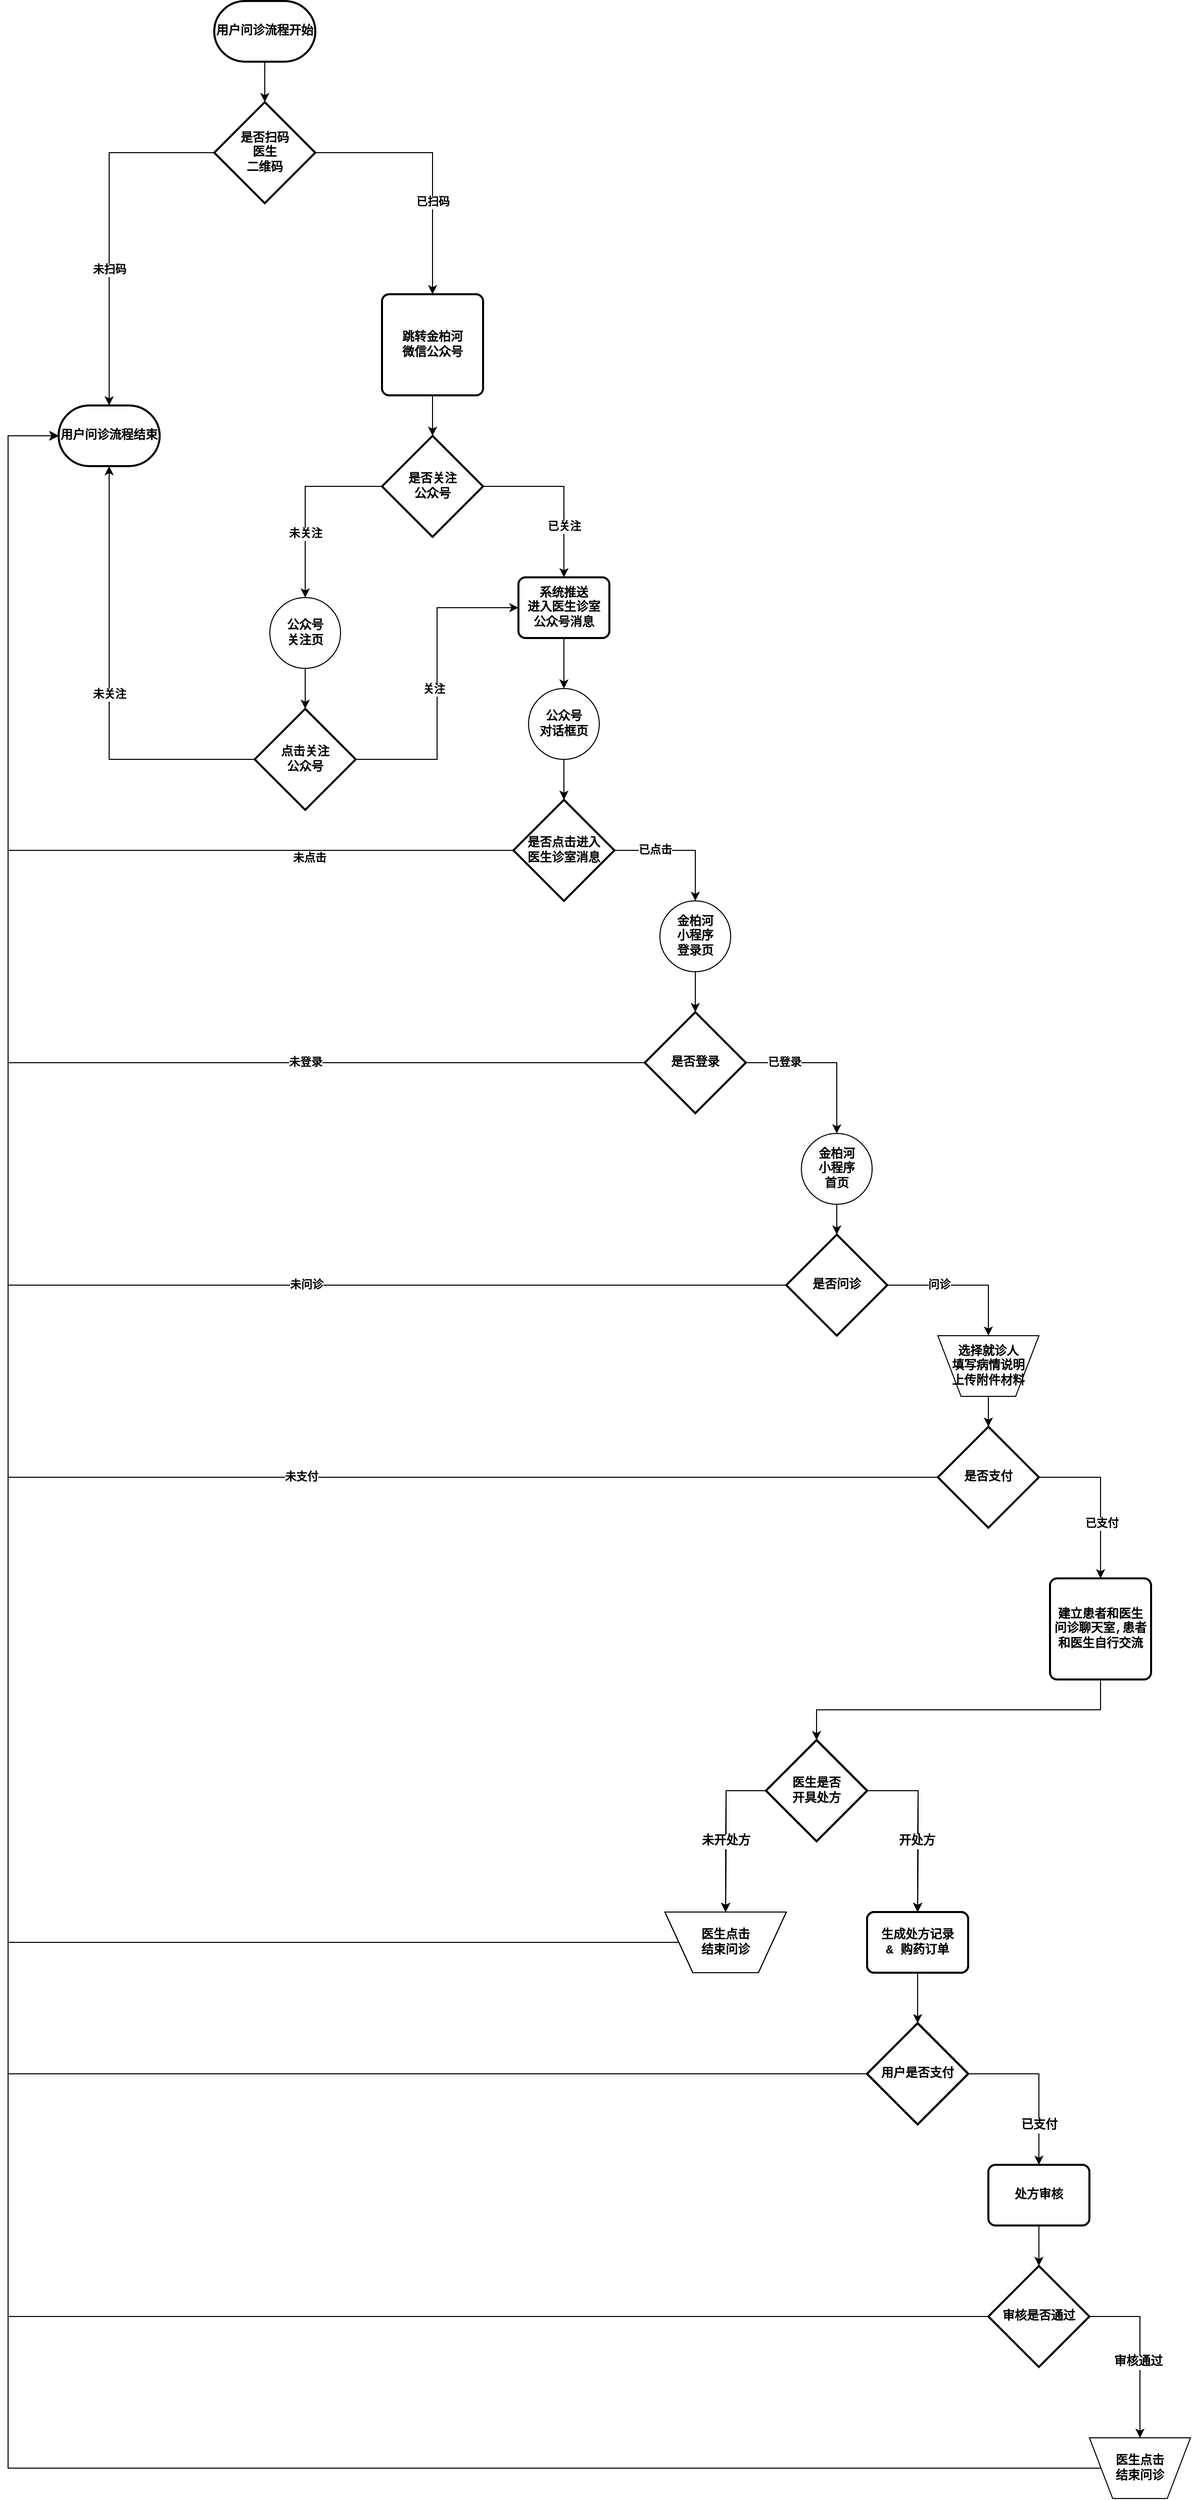 <mxfile version="20.1.3" type="github">
  <diagram id="R4xweMAqfwO3BosUm7iH" name="第 1 页">
    <mxGraphModel dx="1422" dy="762" grid="1" gridSize="10" guides="1" tooltips="1" connect="1" arrows="1" fold="1" page="1" pageScale="1" pageWidth="827" pageHeight="1169" math="0" shadow="0">
      <root>
        <mxCell id="0" />
        <mxCell id="1" parent="0" />
        <mxCell id="5QMFtwSGgLobkVOJC3eS-13" style="edgeStyle=orthogonalEdgeStyle;rounded=0;orthogonalLoop=1;jettySize=auto;html=1;exitX=0.5;exitY=1;exitDx=0;exitDy=0;exitPerimeter=0;entryX=0.5;entryY=0;entryDx=0;entryDy=0;entryPerimeter=0;fontStyle=1;fontFamily=Courier New;" edge="1" parent="1" source="5QMFtwSGgLobkVOJC3eS-1" target="5QMFtwSGgLobkVOJC3eS-5">
          <mxGeometry relative="1" as="geometry" />
        </mxCell>
        <mxCell id="5QMFtwSGgLobkVOJC3eS-1" value="用户问诊流程开始" style="strokeWidth=2;html=1;shape=mxgraph.flowchart.terminator;whiteSpace=wrap;fontStyle=1;fontFamily=Courier New;" vertex="1" parent="1">
          <mxGeometry x="364" y="80" width="100" height="60" as="geometry" />
        </mxCell>
        <mxCell id="5QMFtwSGgLobkVOJC3eS-2" value="用户问诊流程结束" style="strokeWidth=2;html=1;shape=mxgraph.flowchart.terminator;whiteSpace=wrap;fontStyle=1;fontFamily=Courier New;" vertex="1" parent="1">
          <mxGeometry x="210" y="480" width="100" height="60" as="geometry" />
        </mxCell>
        <mxCell id="5QMFtwSGgLobkVOJC3eS-6" style="edgeStyle=orthogonalEdgeStyle;rounded=0;orthogonalLoop=1;jettySize=auto;html=1;fontStyle=1;fontFamily=Courier New;" edge="1" parent="1" source="5QMFtwSGgLobkVOJC3eS-5" target="5QMFtwSGgLobkVOJC3eS-2">
          <mxGeometry relative="1" as="geometry" />
        </mxCell>
        <mxCell id="5QMFtwSGgLobkVOJC3eS-7" value="未扫码" style="edgeLabel;html=1;align=center;verticalAlign=middle;resizable=0;points=[];fontStyle=1;fontFamily=Courier New;" vertex="1" connectable="0" parent="5QMFtwSGgLobkVOJC3eS-6">
          <mxGeometry x="0.239" relative="1" as="geometry">
            <mxPoint as="offset" />
          </mxGeometry>
        </mxCell>
        <mxCell id="5QMFtwSGgLobkVOJC3eS-8" style="edgeStyle=orthogonalEdgeStyle;rounded=0;orthogonalLoop=1;jettySize=auto;html=1;entryX=0.5;entryY=0;entryDx=0;entryDy=0;fontStyle=1;fontFamily=Courier New;" edge="1" parent="1" source="5QMFtwSGgLobkVOJC3eS-5" target="5QMFtwSGgLobkVOJC3eS-10">
          <mxGeometry relative="1" as="geometry">
            <mxPoint x="580" y="410" as="targetPoint" />
          </mxGeometry>
        </mxCell>
        <mxCell id="5QMFtwSGgLobkVOJC3eS-9" value="已扫码" style="edgeLabel;html=1;align=center;verticalAlign=middle;resizable=0;points=[];fontStyle=1;fontFamily=Courier New;" vertex="1" connectable="0" parent="5QMFtwSGgLobkVOJC3eS-8">
          <mxGeometry x="0.288" relative="1" as="geometry">
            <mxPoint as="offset" />
          </mxGeometry>
        </mxCell>
        <mxCell id="5QMFtwSGgLobkVOJC3eS-5" value="是否扫码&lt;br&gt;医生&lt;br&gt;二维码" style="strokeWidth=2;html=1;shape=mxgraph.flowchart.decision;whiteSpace=wrap;fontStyle=1;fontFamily=Courier New;" vertex="1" parent="1">
          <mxGeometry x="364" y="180" width="100" height="100" as="geometry" />
        </mxCell>
        <mxCell id="5QMFtwSGgLobkVOJC3eS-12" style="edgeStyle=orthogonalEdgeStyle;rounded=0;orthogonalLoop=1;jettySize=auto;html=1;exitX=0.5;exitY=1;exitDx=0;exitDy=0;fontStyle=1;fontFamily=Courier New;" edge="1" parent="1" source="5QMFtwSGgLobkVOJC3eS-10" target="5QMFtwSGgLobkVOJC3eS-11">
          <mxGeometry relative="1" as="geometry" />
        </mxCell>
        <mxCell id="5QMFtwSGgLobkVOJC3eS-10" value="跳转金柏河&lt;br&gt;微信公众号" style="rounded=1;whiteSpace=wrap;html=1;absoluteArcSize=1;arcSize=14;strokeWidth=2;fontStyle=1;fontFamily=Courier New;" vertex="1" parent="1">
          <mxGeometry x="530" y="370" width="100" height="100" as="geometry" />
        </mxCell>
        <mxCell id="5QMFtwSGgLobkVOJC3eS-14" style="edgeStyle=orthogonalEdgeStyle;rounded=0;orthogonalLoop=1;jettySize=auto;html=1;fontStyle=1;fontFamily=Courier New;" edge="1" parent="1" source="5QMFtwSGgLobkVOJC3eS-11" target="5QMFtwSGgLobkVOJC3eS-21">
          <mxGeometry relative="1" as="geometry">
            <mxPoint x="463" y="680" as="targetPoint" />
          </mxGeometry>
        </mxCell>
        <mxCell id="5QMFtwSGgLobkVOJC3eS-15" value="未关注" style="edgeLabel;html=1;align=center;verticalAlign=middle;resizable=0;points=[];fontStyle=1;fontFamily=Courier New;" vertex="1" connectable="0" parent="5QMFtwSGgLobkVOJC3eS-14">
          <mxGeometry x="0.496" relative="1" as="geometry">
            <mxPoint y="-16" as="offset" />
          </mxGeometry>
        </mxCell>
        <mxCell id="5QMFtwSGgLobkVOJC3eS-39" style="edgeStyle=orthogonalEdgeStyle;rounded=0;orthogonalLoop=1;jettySize=auto;html=1;entryX=0.5;entryY=0;entryDx=0;entryDy=0;fontStyle=1;fontFamily=Courier New;" edge="1" parent="1" source="5QMFtwSGgLobkVOJC3eS-11" target="5QMFtwSGgLobkVOJC3eS-37">
          <mxGeometry relative="1" as="geometry" />
        </mxCell>
        <mxCell id="5QMFtwSGgLobkVOJC3eS-41" value="已关注" style="edgeLabel;html=1;align=center;verticalAlign=middle;resizable=0;points=[];fontStyle=1;fontFamily=Courier New;" vertex="1" connectable="0" parent="5QMFtwSGgLobkVOJC3eS-39">
          <mxGeometry x="0.341" y="1" relative="1" as="geometry">
            <mxPoint x="-1" y="6" as="offset" />
          </mxGeometry>
        </mxCell>
        <mxCell id="5QMFtwSGgLobkVOJC3eS-11" value="是否关注&lt;br&gt;公众号" style="strokeWidth=2;html=1;shape=mxgraph.flowchart.decision;whiteSpace=wrap;fontStyle=1;fontFamily=Courier New;" vertex="1" parent="1">
          <mxGeometry x="530" y="510" width="100" height="100" as="geometry" />
        </mxCell>
        <mxCell id="5QMFtwSGgLobkVOJC3eS-21" value="" style="verticalLabelPosition=bottom;verticalAlign=top;html=1;shape=mxgraph.flowchart.on-page_reference;fontStyle=1;fontFamily=Courier New;" vertex="1" parent="1">
          <mxGeometry x="419" y="670" width="70" height="70" as="geometry" />
        </mxCell>
        <mxCell id="5QMFtwSGgLobkVOJC3eS-28" style="edgeStyle=orthogonalEdgeStyle;rounded=0;orthogonalLoop=1;jettySize=auto;html=1;exitX=0.5;exitY=1;exitDx=0;exitDy=0;fontStyle=1;fontFamily=Courier New;" edge="1" parent="1" source="5QMFtwSGgLobkVOJC3eS-20" target="5QMFtwSGgLobkVOJC3eS-27">
          <mxGeometry relative="1" as="geometry" />
        </mxCell>
        <mxCell id="5QMFtwSGgLobkVOJC3eS-20" value="公众号&lt;br&gt;关注页" style="text;html=1;strokeColor=none;fillColor=none;align=center;verticalAlign=middle;whiteSpace=wrap;rounded=0;fontStyle=1;fontFamily=Courier New;" vertex="1" parent="1">
          <mxGeometry x="414" y="670" width="80" height="70" as="geometry" />
        </mxCell>
        <mxCell id="5QMFtwSGgLobkVOJC3eS-22" value="" style="verticalLabelPosition=bottom;verticalAlign=top;html=1;shape=mxgraph.flowchart.on-page_reference;fontStyle=1;fontFamily=Courier New;" vertex="1" parent="1">
          <mxGeometry x="675" y="760" width="70" height="70" as="geometry" />
        </mxCell>
        <mxCell id="5QMFtwSGgLobkVOJC3eS-45" style="edgeStyle=orthogonalEdgeStyle;rounded=0;orthogonalLoop=1;jettySize=auto;html=1;exitX=0.5;exitY=1;exitDx=0;exitDy=0;fontStyle=1;fontFamily=Courier New;" edge="1" parent="1" source="5QMFtwSGgLobkVOJC3eS-23" target="5QMFtwSGgLobkVOJC3eS-44">
          <mxGeometry relative="1" as="geometry" />
        </mxCell>
        <mxCell id="5QMFtwSGgLobkVOJC3eS-23" value="公众号&lt;br&gt;对话框页" style="text;html=1;strokeColor=none;fillColor=none;align=center;verticalAlign=middle;whiteSpace=wrap;rounded=0;fontStyle=1;fontFamily=Courier New;" vertex="1" parent="1">
          <mxGeometry x="670" y="760" width="80" height="70" as="geometry" />
        </mxCell>
        <mxCell id="5QMFtwSGgLobkVOJC3eS-30" style="edgeStyle=orthogonalEdgeStyle;rounded=0;orthogonalLoop=1;jettySize=auto;html=1;entryX=0.5;entryY=1;entryDx=0;entryDy=0;entryPerimeter=0;fontStyle=1;fontFamily=Courier New;" edge="1" parent="1" source="5QMFtwSGgLobkVOJC3eS-27" target="5QMFtwSGgLobkVOJC3eS-2">
          <mxGeometry relative="1" as="geometry" />
        </mxCell>
        <mxCell id="5QMFtwSGgLobkVOJC3eS-31" value="未关注" style="edgeLabel;html=1;align=center;verticalAlign=middle;resizable=0;points=[];fontStyle=1;fontFamily=Courier New;" vertex="1" connectable="0" parent="5QMFtwSGgLobkVOJC3eS-30">
          <mxGeometry x="-0.206" y="1" relative="1" as="geometry">
            <mxPoint x="1" y="-36" as="offset" />
          </mxGeometry>
        </mxCell>
        <mxCell id="5QMFtwSGgLobkVOJC3eS-42" style="edgeStyle=orthogonalEdgeStyle;rounded=0;orthogonalLoop=1;jettySize=auto;html=1;entryX=0;entryY=0.5;entryDx=0;entryDy=0;fontStyle=1;fontFamily=Courier New;" edge="1" parent="1" source="5QMFtwSGgLobkVOJC3eS-27" target="5QMFtwSGgLobkVOJC3eS-37">
          <mxGeometry relative="1" as="geometry" />
        </mxCell>
        <mxCell id="5QMFtwSGgLobkVOJC3eS-43" value="关注" style="edgeLabel;html=1;align=center;verticalAlign=middle;resizable=0;points=[];fontStyle=1;fontFamily=Courier New;" vertex="1" connectable="0" parent="5QMFtwSGgLobkVOJC3eS-42">
          <mxGeometry x="-0.193" y="-2" relative="1" as="geometry">
            <mxPoint x="-6" y="-24" as="offset" />
          </mxGeometry>
        </mxCell>
        <mxCell id="5QMFtwSGgLobkVOJC3eS-27" value="点击关注&lt;br&gt;公众号" style="strokeWidth=2;html=1;shape=mxgraph.flowchart.decision;whiteSpace=wrap;fontStyle=1;fontFamily=Courier New;" vertex="1" parent="1">
          <mxGeometry x="404" y="780" width="100" height="100" as="geometry" />
        </mxCell>
        <mxCell id="5QMFtwSGgLobkVOJC3eS-40" style="edgeStyle=orthogonalEdgeStyle;rounded=0;orthogonalLoop=1;jettySize=auto;html=1;fontStyle=1;fontFamily=Courier New;" edge="1" parent="1" source="5QMFtwSGgLobkVOJC3eS-37" target="5QMFtwSGgLobkVOJC3eS-23">
          <mxGeometry relative="1" as="geometry" />
        </mxCell>
        <mxCell id="5QMFtwSGgLobkVOJC3eS-37" value="系统推送&lt;br&gt;进入医生诊室&lt;br&gt;公众号消息" style="rounded=1;whiteSpace=wrap;html=1;absoluteArcSize=1;arcSize=14;strokeWidth=2;fontStyle=1;fontFamily=Courier New;" vertex="1" parent="1">
          <mxGeometry x="665" y="650" width="90" height="60" as="geometry" />
        </mxCell>
        <mxCell id="5QMFtwSGgLobkVOJC3eS-46" style="edgeStyle=orthogonalEdgeStyle;rounded=0;orthogonalLoop=1;jettySize=auto;html=1;entryX=0;entryY=0.5;entryDx=0;entryDy=0;entryPerimeter=0;fontStyle=1;fontFamily=Courier New;" edge="1" parent="1" source="5QMFtwSGgLobkVOJC3eS-44" target="5QMFtwSGgLobkVOJC3eS-2">
          <mxGeometry relative="1" as="geometry">
            <Array as="points">
              <mxPoint x="160" y="920" />
              <mxPoint x="160" y="510" />
            </Array>
          </mxGeometry>
        </mxCell>
        <mxCell id="5QMFtwSGgLobkVOJC3eS-47" value="未点击" style="edgeLabel;html=1;align=center;verticalAlign=middle;resizable=0;points=[];fontStyle=1;fontFamily=Courier New;" vertex="1" connectable="0" parent="5QMFtwSGgLobkVOJC3eS-46">
          <mxGeometry x="-0.578" y="-2" relative="1" as="geometry">
            <mxPoint y="10" as="offset" />
          </mxGeometry>
        </mxCell>
        <mxCell id="5QMFtwSGgLobkVOJC3eS-48" style="edgeStyle=orthogonalEdgeStyle;rounded=0;orthogonalLoop=1;jettySize=auto;html=1;entryX=0.5;entryY=0;entryDx=0;entryDy=0;fontStyle=1;fontFamily=Courier New;" edge="1" parent="1" source="5QMFtwSGgLobkVOJC3eS-44" target="5QMFtwSGgLobkVOJC3eS-51">
          <mxGeometry relative="1" as="geometry">
            <mxPoint x="840" y="1010" as="targetPoint" />
          </mxGeometry>
        </mxCell>
        <mxCell id="5QMFtwSGgLobkVOJC3eS-49" value="已点击" style="edgeLabel;html=1;align=center;verticalAlign=middle;resizable=0;points=[];fontStyle=1;fontFamily=Courier New;" vertex="1" connectable="0" parent="5QMFtwSGgLobkVOJC3eS-48">
          <mxGeometry x="0.294" y="1" relative="1" as="geometry">
            <mxPoint x="-41" y="-4" as="offset" />
          </mxGeometry>
        </mxCell>
        <mxCell id="5QMFtwSGgLobkVOJC3eS-44" value="是否点击进入&lt;br&gt;医生诊室消息" style="strokeWidth=2;html=1;shape=mxgraph.flowchart.decision;whiteSpace=wrap;fontStyle=1;fontFamily=Courier New;" vertex="1" parent="1">
          <mxGeometry x="660" y="870" width="100" height="100" as="geometry" />
        </mxCell>
        <mxCell id="5QMFtwSGgLobkVOJC3eS-50" value="" style="verticalLabelPosition=bottom;verticalAlign=top;html=1;shape=mxgraph.flowchart.on-page_reference;fontStyle=1;fontFamily=Courier New;" vertex="1" parent="1">
          <mxGeometry x="805" y="970" width="70" height="70" as="geometry" />
        </mxCell>
        <mxCell id="5QMFtwSGgLobkVOJC3eS-60" style="edgeStyle=orthogonalEdgeStyle;rounded=0;orthogonalLoop=1;jettySize=auto;html=1;exitX=0.5;exitY=1;exitDx=0;exitDy=0;entryX=0.5;entryY=0;entryDx=0;entryDy=0;entryPerimeter=0;fontStyle=1;fontFamily=Courier New;" edge="1" parent="1" source="5QMFtwSGgLobkVOJC3eS-51" target="5QMFtwSGgLobkVOJC3eS-59">
          <mxGeometry relative="1" as="geometry">
            <mxPoint x="840" y="1060" as="targetPoint" />
          </mxGeometry>
        </mxCell>
        <mxCell id="5QMFtwSGgLobkVOJC3eS-51" value="金柏河&lt;br&gt;小程序&lt;br&gt;登录页" style="text;html=1;strokeColor=none;fillColor=none;align=center;verticalAlign=middle;whiteSpace=wrap;rounded=0;fontStyle=1;fontFamily=Courier New;" vertex="1" parent="1">
          <mxGeometry x="800" y="970" width="80" height="70" as="geometry" />
        </mxCell>
        <mxCell id="5QMFtwSGgLobkVOJC3eS-62" style="edgeStyle=orthogonalEdgeStyle;rounded=0;orthogonalLoop=1;jettySize=auto;html=1;entryX=0;entryY=0.5;entryDx=0;entryDy=0;entryPerimeter=0;fontStyle=1;fontFamily=Courier New;" edge="1" parent="1" source="5QMFtwSGgLobkVOJC3eS-59" target="5QMFtwSGgLobkVOJC3eS-2">
          <mxGeometry relative="1" as="geometry">
            <Array as="points">
              <mxPoint x="160" y="1130" />
              <mxPoint x="160" y="510" />
            </Array>
          </mxGeometry>
        </mxCell>
        <mxCell id="5QMFtwSGgLobkVOJC3eS-63" value="未登录" style="edgeLabel;html=1;align=center;verticalAlign=middle;resizable=0;points=[];fontStyle=1;fontFamily=Courier New;" vertex="1" connectable="0" parent="5QMFtwSGgLobkVOJC3eS-62">
          <mxGeometry x="-0.437" y="1" relative="1" as="geometry">
            <mxPoint x="30" y="-1" as="offset" />
          </mxGeometry>
        </mxCell>
        <mxCell id="5QMFtwSGgLobkVOJC3eS-64" style="edgeStyle=orthogonalEdgeStyle;rounded=0;orthogonalLoop=1;jettySize=auto;html=1;entryX=0.5;entryY=0;entryDx=0;entryDy=0;fontStyle=1;fontFamily=Courier New;" edge="1" parent="1" source="5QMFtwSGgLobkVOJC3eS-59" target="5QMFtwSGgLobkVOJC3eS-67">
          <mxGeometry relative="1" as="geometry">
            <mxPoint x="980" y="1200" as="targetPoint" />
          </mxGeometry>
        </mxCell>
        <mxCell id="5QMFtwSGgLobkVOJC3eS-65" value="已登录" style="edgeLabel;html=1;align=center;verticalAlign=middle;resizable=0;points=[];fontStyle=1;fontFamily=Courier New;" vertex="1" connectable="0" parent="5QMFtwSGgLobkVOJC3eS-64">
          <mxGeometry x="-0.57" y="-3" relative="1" as="geometry">
            <mxPoint x="3" y="-3" as="offset" />
          </mxGeometry>
        </mxCell>
        <mxCell id="5QMFtwSGgLobkVOJC3eS-59" value="是否登录" style="strokeWidth=2;html=1;shape=mxgraph.flowchart.decision;whiteSpace=wrap;fontStyle=1;fontFamily=Courier New;" vertex="1" parent="1">
          <mxGeometry x="790" y="1080" width="100" height="100" as="geometry" />
        </mxCell>
        <mxCell id="5QMFtwSGgLobkVOJC3eS-66" value="" style="verticalLabelPosition=bottom;verticalAlign=top;html=1;shape=mxgraph.flowchart.on-page_reference;fontStyle=1;fontFamily=Courier New;" vertex="1" parent="1">
          <mxGeometry x="945" y="1200" width="70" height="70" as="geometry" />
        </mxCell>
        <mxCell id="5QMFtwSGgLobkVOJC3eS-69" style="edgeStyle=orthogonalEdgeStyle;rounded=0;orthogonalLoop=1;jettySize=auto;html=1;fontStyle=1;fontFamily=Courier New;" edge="1" parent="1" source="5QMFtwSGgLobkVOJC3eS-67" target="5QMFtwSGgLobkVOJC3eS-68">
          <mxGeometry relative="1" as="geometry" />
        </mxCell>
        <mxCell id="5QMFtwSGgLobkVOJC3eS-67" value="金柏河&lt;br&gt;小程序&lt;br&gt;首页" style="text;html=1;strokeColor=none;fillColor=none;align=center;verticalAlign=middle;whiteSpace=wrap;rounded=0;fontStyle=1;fontFamily=Courier New;" vertex="1" parent="1">
          <mxGeometry x="940" y="1200" width="80" height="70" as="geometry" />
        </mxCell>
        <mxCell id="5QMFtwSGgLobkVOJC3eS-71" style="edgeStyle=orthogonalEdgeStyle;rounded=0;orthogonalLoop=1;jettySize=auto;html=1;entryX=0;entryY=0.5;entryDx=0;entryDy=0;entryPerimeter=0;fontStyle=1;fontFamily=Courier New;" edge="1" parent="1" source="5QMFtwSGgLobkVOJC3eS-68" target="5QMFtwSGgLobkVOJC3eS-2">
          <mxGeometry relative="1" as="geometry">
            <mxPoint x="180" y="480" as="targetPoint" />
            <Array as="points">
              <mxPoint x="160" y="1350" />
              <mxPoint x="160" y="510" />
            </Array>
          </mxGeometry>
        </mxCell>
        <mxCell id="5QMFtwSGgLobkVOJC3eS-72" value="未问诊" style="edgeLabel;html=1;align=center;verticalAlign=middle;resizable=0;points=[];fontStyle=1;fontFamily=Courier New;" vertex="1" connectable="0" parent="5QMFtwSGgLobkVOJC3eS-71">
          <mxGeometry x="-0.451" y="4" relative="1" as="geometry">
            <mxPoint x="-20" y="-4" as="offset" />
          </mxGeometry>
        </mxCell>
        <mxCell id="5QMFtwSGgLobkVOJC3eS-73" style="edgeStyle=orthogonalEdgeStyle;rounded=0;orthogonalLoop=1;jettySize=auto;html=1;entryX=0.5;entryY=0;entryDx=0;entryDy=0;fontStyle=1;fontFamily=Courier New;" edge="1" parent="1" source="5QMFtwSGgLobkVOJC3eS-68" target="5QMFtwSGgLobkVOJC3eS-75">
          <mxGeometry relative="1" as="geometry">
            <mxPoint x="1130" y="1530" as="targetPoint" />
          </mxGeometry>
        </mxCell>
        <mxCell id="5QMFtwSGgLobkVOJC3eS-74" value="问诊" style="edgeLabel;html=1;align=center;verticalAlign=middle;resizable=0;points=[];fontStyle=1;fontFamily=Courier New;" vertex="1" connectable="0" parent="5QMFtwSGgLobkVOJC3eS-73">
          <mxGeometry x="-0.514" y="-4" relative="1" as="geometry">
            <mxPoint x="14" y="-4" as="offset" />
          </mxGeometry>
        </mxCell>
        <mxCell id="5QMFtwSGgLobkVOJC3eS-68" value="是否问诊" style="strokeWidth=2;html=1;shape=mxgraph.flowchart.decision;whiteSpace=wrap;fontStyle=1;fontFamily=Courier New;" vertex="1" parent="1">
          <mxGeometry x="930" y="1300" width="100" height="100" as="geometry" />
        </mxCell>
        <mxCell id="5QMFtwSGgLobkVOJC3eS-77" style="edgeStyle=orthogonalEdgeStyle;rounded=0;orthogonalLoop=1;jettySize=auto;html=1;entryX=0.5;entryY=0;entryDx=0;entryDy=0;entryPerimeter=0;fontStyle=1;fontFamily=Courier New;" edge="1" parent="1" source="5QMFtwSGgLobkVOJC3eS-75" target="5QMFtwSGgLobkVOJC3eS-76">
          <mxGeometry relative="1" as="geometry" />
        </mxCell>
        <mxCell id="5QMFtwSGgLobkVOJC3eS-75" value="选择就诊人&lt;br&gt;填写病情说明&lt;br&gt;上传附件材料" style="verticalLabelPosition=middle;verticalAlign=middle;html=1;shape=trapezoid;perimeter=trapezoidPerimeter;whiteSpace=wrap;size=0.23;arcSize=10;flipV=1;labelPosition=center;align=center;fontStyle=1;fontFamily=Courier New;" vertex="1" parent="1">
          <mxGeometry x="1080" y="1400" width="100" height="60" as="geometry" />
        </mxCell>
        <mxCell id="5QMFtwSGgLobkVOJC3eS-78" style="edgeStyle=orthogonalEdgeStyle;rounded=0;orthogonalLoop=1;jettySize=auto;html=1;entryX=0;entryY=0.5;entryDx=0;entryDy=0;entryPerimeter=0;fontStyle=1;fontFamily=Courier New;" edge="1" parent="1" source="5QMFtwSGgLobkVOJC3eS-76" target="5QMFtwSGgLobkVOJC3eS-2">
          <mxGeometry relative="1" as="geometry">
            <mxPoint x="160" y="1300" as="targetPoint" />
            <Array as="points">
              <mxPoint x="160" y="1540" />
              <mxPoint x="160" y="510" />
            </Array>
          </mxGeometry>
        </mxCell>
        <mxCell id="5QMFtwSGgLobkVOJC3eS-79" value="未支付" style="edgeLabel;html=1;align=center;verticalAlign=middle;resizable=0;points=[];fontStyle=1;fontFamily=Courier New;" vertex="1" connectable="0" parent="5QMFtwSGgLobkVOJC3eS-78">
          <mxGeometry x="-0.358" y="-2" relative="1" as="geometry">
            <mxPoint x="12" y="2" as="offset" />
          </mxGeometry>
        </mxCell>
        <mxCell id="5QMFtwSGgLobkVOJC3eS-81" style="edgeStyle=orthogonalEdgeStyle;rounded=0;orthogonalLoop=1;jettySize=auto;html=1;fontStyle=1;fontFamily=Courier New;" edge="1" parent="1" source="5QMFtwSGgLobkVOJC3eS-76" target="5QMFtwSGgLobkVOJC3eS-83">
          <mxGeometry relative="1" as="geometry">
            <mxPoint x="1240" y="1650" as="targetPoint" />
          </mxGeometry>
        </mxCell>
        <mxCell id="5QMFtwSGgLobkVOJC3eS-82" value="已支付" style="edgeLabel;html=1;align=center;verticalAlign=middle;resizable=0;points=[];fontStyle=1;fontFamily=Courier New;" vertex="1" connectable="0" parent="5QMFtwSGgLobkVOJC3eS-81">
          <mxGeometry x="-0.113" relative="1" as="geometry">
            <mxPoint x="1" y="35" as="offset" />
          </mxGeometry>
        </mxCell>
        <mxCell id="5QMFtwSGgLobkVOJC3eS-76" value="是否支付" style="strokeWidth=2;html=1;shape=mxgraph.flowchart.decision;whiteSpace=wrap;fontStyle=1;fontFamily=Courier New;" vertex="1" parent="1">
          <mxGeometry x="1080" y="1490" width="100" height="100" as="geometry" />
        </mxCell>
        <mxCell id="5QMFtwSGgLobkVOJC3eS-119" style="edgeStyle=orthogonalEdgeStyle;rounded=0;orthogonalLoop=1;jettySize=auto;html=1;exitX=0.5;exitY=1;exitDx=0;exitDy=0;fontStyle=1;fontFamily=Courier New;" edge="1" parent="1" source="5QMFtwSGgLobkVOJC3eS-83" target="5QMFtwSGgLobkVOJC3eS-110">
          <mxGeometry relative="1" as="geometry">
            <mxPoint x="1190" y="1760" as="sourcePoint" />
          </mxGeometry>
        </mxCell>
        <mxCell id="5QMFtwSGgLobkVOJC3eS-83" value="&lt;span style=&quot;&quot;&gt;建立患者和医生&lt;/span&gt;&lt;br style=&quot;&quot;&gt;&lt;span style=&quot;&quot;&gt;问诊聊天室,患者和医生自行交流&lt;/span&gt;" style="rounded=1;whiteSpace=wrap;html=1;absoluteArcSize=1;arcSize=14;strokeWidth=2;fontStyle=1;fontFamily=Courier New;" vertex="1" parent="1">
          <mxGeometry x="1191" y="1640" width="100" height="100" as="geometry" />
        </mxCell>
        <mxCell id="5QMFtwSGgLobkVOJC3eS-84" style="edgeStyle=orthogonalEdgeStyle;rounded=0;orthogonalLoop=1;jettySize=auto;html=1;fontSize=12;fontFamily=Courier New;fontStyle=1" edge="1" parent="1" source="5QMFtwSGgLobkVOJC3eS-88">
          <mxGeometry relative="1" as="geometry">
            <mxPoint x="870" y="1970" as="targetPoint" />
          </mxGeometry>
        </mxCell>
        <mxCell id="5QMFtwSGgLobkVOJC3eS-85" value="未开处方" style="edgeLabel;html=1;align=center;verticalAlign=middle;resizable=0;points=[];fontSize=12;fontFamily=Courier New;fontStyle=1" vertex="1" connectable="0" parent="5QMFtwSGgLobkVOJC3eS-84">
          <mxGeometry x="0.113" y="-1" relative="1" as="geometry">
            <mxPoint as="offset" />
          </mxGeometry>
        </mxCell>
        <mxCell id="5QMFtwSGgLobkVOJC3eS-86" style="edgeStyle=orthogonalEdgeStyle;rounded=0;orthogonalLoop=1;jettySize=auto;html=1;fontSize=12;fontFamily=Courier New;fontStyle=1" edge="1" parent="1" source="5QMFtwSGgLobkVOJC3eS-88">
          <mxGeometry relative="1" as="geometry">
            <mxPoint x="1060" y="1970" as="targetPoint" />
          </mxGeometry>
        </mxCell>
        <mxCell id="5QMFtwSGgLobkVOJC3eS-87" value="开处方" style="edgeLabel;html=1;align=center;verticalAlign=middle;resizable=0;points=[];fontSize=12;fontFamily=Courier New;fontStyle=1" vertex="1" connectable="0" parent="5QMFtwSGgLobkVOJC3eS-86">
          <mxGeometry x="0.094" y="-2" relative="1" as="geometry">
            <mxPoint y="7" as="offset" />
          </mxGeometry>
        </mxCell>
        <mxCell id="5QMFtwSGgLobkVOJC3eS-88" value="医生是否&lt;br&gt;开具处方" style="strokeWidth=2;html=1;shape=mxgraph.flowchart.decision;whiteSpace=wrap;fontSize=12;fontFamily=Courier New;fontStyle=1" vertex="1" parent="1">
          <mxGeometry x="910" y="1800" width="100" height="100" as="geometry" />
        </mxCell>
        <mxCell id="5QMFtwSGgLobkVOJC3eS-89" value="医生结束问诊" style="verticalLabelPosition=middle;verticalAlign=middle;html=1;shape=trapezoid;perimeter=trapezoidPerimeter;whiteSpace=wrap;size=0.23;arcSize=10;flipV=1;labelPosition=center;align=center;fontSize=12;fontFamily=Courier New;fontStyle=1" vertex="1" parent="1">
          <mxGeometry x="810" y="1970" width="120" height="60" as="geometry" />
        </mxCell>
        <mxCell id="5QMFtwSGgLobkVOJC3eS-90" style="edgeStyle=orthogonalEdgeStyle;rounded=0;orthogonalLoop=1;jettySize=auto;html=1;fontSize=12;fontFamily=Courier New;fontStyle=1" edge="1" parent="1" source="5QMFtwSGgLobkVOJC3eS-91" target="5QMFtwSGgLobkVOJC3eS-101">
          <mxGeometry relative="1" as="geometry" />
        </mxCell>
        <mxCell id="5QMFtwSGgLobkVOJC3eS-91" value="生成处方记录&lt;br&gt;&amp;amp; 购药订单" style="rounded=1;whiteSpace=wrap;html=1;absoluteArcSize=1;arcSize=14;strokeWidth=2;fontSize=12;fontFamily=Courier New;fontStyle=1" vertex="1" parent="1">
          <mxGeometry x="1010" y="1970" width="100" height="60" as="geometry" />
        </mxCell>
        <mxCell id="5QMFtwSGgLobkVOJC3eS-92" style="edgeStyle=orthogonalEdgeStyle;rounded=0;orthogonalLoop=1;jettySize=auto;html=1;exitX=0.5;exitY=1;exitDx=0;exitDy=0;entryX=0.5;entryY=0;entryDx=0;entryDy=0;entryPerimeter=0;fontSize=12;fontFamily=Courier New;fontStyle=1" edge="1" parent="1" source="5QMFtwSGgLobkVOJC3eS-93" target="5QMFtwSGgLobkVOJC3eS-97">
          <mxGeometry relative="1" as="geometry" />
        </mxCell>
        <mxCell id="5QMFtwSGgLobkVOJC3eS-93" value="处方审核" style="rounded=1;whiteSpace=wrap;html=1;absoluteArcSize=1;arcSize=14;strokeWidth=2;fontSize=12;fontFamily=Courier New;fontStyle=1" vertex="1" parent="1">
          <mxGeometry x="1130" y="2220" width="100" height="60" as="geometry" />
        </mxCell>
        <mxCell id="5QMFtwSGgLobkVOJC3eS-95" style="edgeStyle=orthogonalEdgeStyle;rounded=0;orthogonalLoop=1;jettySize=auto;html=1;fontSize=12;fontFamily=Courier New;fontStyle=1" edge="1" parent="1" source="5QMFtwSGgLobkVOJC3eS-97">
          <mxGeometry relative="1" as="geometry">
            <mxPoint x="1280" y="2490" as="targetPoint" />
            <Array as="points">
              <mxPoint x="1280" y="2370" />
            </Array>
          </mxGeometry>
        </mxCell>
        <mxCell id="5QMFtwSGgLobkVOJC3eS-96" value="审核通过" style="edgeLabel;html=1;align=center;verticalAlign=middle;resizable=0;points=[];fontSize=12;fontFamily=Courier New;fontStyle=1" vertex="1" connectable="0" parent="5QMFtwSGgLobkVOJC3eS-95">
          <mxGeometry x="0.096" y="-2" relative="1" as="geometry">
            <mxPoint y="2" as="offset" />
          </mxGeometry>
        </mxCell>
        <mxCell id="5QMFtwSGgLobkVOJC3eS-124" style="edgeStyle=orthogonalEdgeStyle;rounded=0;orthogonalLoop=1;jettySize=auto;html=1;entryX=0;entryY=0.5;entryDx=0;entryDy=0;entryPerimeter=0;fontStyle=1;fontFamily=Courier New;" edge="1" parent="1" source="5QMFtwSGgLobkVOJC3eS-97" target="5QMFtwSGgLobkVOJC3eS-2">
          <mxGeometry relative="1" as="geometry">
            <mxPoint x="170" y="2210" as="targetPoint" />
            <Array as="points">
              <mxPoint x="160" y="2370" />
              <mxPoint x="160" y="510" />
            </Array>
          </mxGeometry>
        </mxCell>
        <mxCell id="5QMFtwSGgLobkVOJC3eS-97" value="审核是否通过" style="strokeWidth=2;html=1;shape=mxgraph.flowchart.decision;whiteSpace=wrap;fontSize=12;fontFamily=Courier New;fontStyle=1" vertex="1" parent="1">
          <mxGeometry x="1130" y="2320" width="100" height="100" as="geometry" />
        </mxCell>
        <mxCell id="5QMFtwSGgLobkVOJC3eS-99" style="edgeStyle=orthogonalEdgeStyle;rounded=0;orthogonalLoop=1;jettySize=auto;html=1;entryX=0.5;entryY=0;entryDx=0;entryDy=0;fontSize=12;exitX=1;exitY=0.5;exitDx=0;exitDy=0;exitPerimeter=0;fontFamily=Courier New;fontStyle=1" edge="1" parent="1" source="5QMFtwSGgLobkVOJC3eS-101" target="5QMFtwSGgLobkVOJC3eS-93">
          <mxGeometry relative="1" as="geometry">
            <mxPoint x="1120" y="2130" as="sourcePoint" />
          </mxGeometry>
        </mxCell>
        <mxCell id="5QMFtwSGgLobkVOJC3eS-100" value="已支付" style="edgeLabel;html=1;align=center;verticalAlign=middle;resizable=0;points=[];fontSize=12;fontFamily=Courier New;fontStyle=1" vertex="1" connectable="0" parent="5QMFtwSGgLobkVOJC3eS-99">
          <mxGeometry x="0.267" y="1" relative="1" as="geometry">
            <mxPoint x="-1" y="19" as="offset" />
          </mxGeometry>
        </mxCell>
        <mxCell id="5QMFtwSGgLobkVOJC3eS-101" value="用户是否支付" style="strokeWidth=2;html=1;shape=mxgraph.flowchart.decision;whiteSpace=wrap;fontSize=12;fontFamily=Courier New;fontStyle=1" vertex="1" parent="1">
          <mxGeometry x="1010" y="2080" width="100" height="100" as="geometry" />
        </mxCell>
        <mxCell id="5QMFtwSGgLobkVOJC3eS-102" value="医生是否&lt;br&gt;开具处方" style="strokeWidth=2;html=1;shape=mxgraph.flowchart.decision;whiteSpace=wrap;fontSize=12;fontFamily=Courier New;fontStyle=1" vertex="1" parent="1">
          <mxGeometry x="910" y="1800" width="100" height="100" as="geometry" />
        </mxCell>
        <mxCell id="5QMFtwSGgLobkVOJC3eS-103" value="医生结束问诊" style="verticalLabelPosition=middle;verticalAlign=middle;html=1;shape=trapezoid;perimeter=trapezoidPerimeter;whiteSpace=wrap;size=0.23;arcSize=10;flipV=1;labelPosition=center;align=center;fontSize=12;fontFamily=Courier New;fontStyle=1" vertex="1" parent="1">
          <mxGeometry x="810" y="1970" width="120" height="60" as="geometry" />
        </mxCell>
        <mxCell id="5QMFtwSGgLobkVOJC3eS-104" style="edgeStyle=orthogonalEdgeStyle;rounded=0;orthogonalLoop=1;jettySize=auto;html=1;fontSize=12;fontFamily=Courier New;fontStyle=1" edge="1" parent="1" source="5QMFtwSGgLobkVOJC3eS-102">
          <mxGeometry relative="1" as="geometry">
            <mxPoint x="870" y="1970" as="targetPoint" />
          </mxGeometry>
        </mxCell>
        <mxCell id="5QMFtwSGgLobkVOJC3eS-105" value="未开处方" style="edgeLabel;html=1;align=center;verticalAlign=middle;resizable=0;points=[];fontSize=12;fontFamily=Courier New;fontStyle=1" vertex="1" connectable="0" parent="5QMFtwSGgLobkVOJC3eS-104">
          <mxGeometry x="0.113" y="-1" relative="1" as="geometry">
            <mxPoint as="offset" />
          </mxGeometry>
        </mxCell>
        <mxCell id="5QMFtwSGgLobkVOJC3eS-106" style="edgeStyle=orthogonalEdgeStyle;rounded=0;orthogonalLoop=1;jettySize=auto;html=1;fontSize=12;fontFamily=Courier New;fontStyle=1" edge="1" parent="1" source="5QMFtwSGgLobkVOJC3eS-102">
          <mxGeometry relative="1" as="geometry">
            <mxPoint x="1060" y="1970" as="targetPoint" />
          </mxGeometry>
        </mxCell>
        <mxCell id="5QMFtwSGgLobkVOJC3eS-107" value="开处方" style="edgeLabel;html=1;align=center;verticalAlign=middle;resizable=0;points=[];fontSize=12;fontFamily=Courier New;fontStyle=1" vertex="1" connectable="0" parent="5QMFtwSGgLobkVOJC3eS-106">
          <mxGeometry x="0.094" y="-2" relative="1" as="geometry">
            <mxPoint y="7" as="offset" />
          </mxGeometry>
        </mxCell>
        <mxCell id="5QMFtwSGgLobkVOJC3eS-108" value="生成处方记录&lt;br&gt;&amp;amp; 购药订单" style="rounded=1;whiteSpace=wrap;html=1;absoluteArcSize=1;arcSize=14;strokeWidth=2;fontSize=12;fontFamily=Courier New;fontStyle=1" vertex="1" parent="1">
          <mxGeometry x="1010" y="1970" width="100" height="60" as="geometry" />
        </mxCell>
        <mxCell id="5QMFtwSGgLobkVOJC3eS-109" value="用户是否支付" style="strokeWidth=2;html=1;shape=mxgraph.flowchart.decision;whiteSpace=wrap;fontSize=12;fontFamily=Courier New;fontStyle=1" vertex="1" parent="1">
          <mxGeometry x="1010" y="2080" width="100" height="100" as="geometry" />
        </mxCell>
        <mxCell id="5QMFtwSGgLobkVOJC3eS-110" value="医生是否&lt;br&gt;开具处方" style="strokeWidth=2;html=1;shape=mxgraph.flowchart.decision;whiteSpace=wrap;fontSize=12;fontFamily=Courier New;fontStyle=1" vertex="1" parent="1">
          <mxGeometry x="910" y="1800" width="100" height="100" as="geometry" />
        </mxCell>
        <mxCell id="5QMFtwSGgLobkVOJC3eS-121" style="edgeStyle=orthogonalEdgeStyle;rounded=0;orthogonalLoop=1;jettySize=auto;html=1;entryX=0;entryY=0.5;entryDx=0;entryDy=0;entryPerimeter=0;fontStyle=1;fontFamily=Courier New;" edge="1" parent="1" source="5QMFtwSGgLobkVOJC3eS-111" target="5QMFtwSGgLobkVOJC3eS-2">
          <mxGeometry relative="1" as="geometry">
            <Array as="points">
              <mxPoint x="160" y="2000" />
              <mxPoint x="160" y="510" />
            </Array>
          </mxGeometry>
        </mxCell>
        <mxCell id="5QMFtwSGgLobkVOJC3eS-111" value="医生点击&lt;br&gt;结束问诊" style="verticalLabelPosition=middle;verticalAlign=middle;html=1;shape=trapezoid;perimeter=trapezoidPerimeter;whiteSpace=wrap;size=0.23;arcSize=10;flipV=1;labelPosition=center;align=center;fontSize=12;fontFamily=Courier New;fontStyle=1" vertex="1" parent="1">
          <mxGeometry x="810" y="1970" width="120" height="60" as="geometry" />
        </mxCell>
        <mxCell id="5QMFtwSGgLobkVOJC3eS-112" style="edgeStyle=orthogonalEdgeStyle;rounded=0;orthogonalLoop=1;jettySize=auto;html=1;fontSize=12;fontFamily=Courier New;fontStyle=1" edge="1" parent="1" source="5QMFtwSGgLobkVOJC3eS-110">
          <mxGeometry relative="1" as="geometry">
            <mxPoint x="870" y="1970" as="targetPoint" />
          </mxGeometry>
        </mxCell>
        <mxCell id="5QMFtwSGgLobkVOJC3eS-113" value="未开处方" style="edgeLabel;html=1;align=center;verticalAlign=middle;resizable=0;points=[];fontSize=12;fontFamily=Courier New;fontStyle=1" vertex="1" connectable="0" parent="5QMFtwSGgLobkVOJC3eS-112">
          <mxGeometry x="0.113" y="-1" relative="1" as="geometry">
            <mxPoint as="offset" />
          </mxGeometry>
        </mxCell>
        <mxCell id="5QMFtwSGgLobkVOJC3eS-114" style="edgeStyle=orthogonalEdgeStyle;rounded=0;orthogonalLoop=1;jettySize=auto;html=1;fontSize=12;fontFamily=Courier New;fontStyle=1" edge="1" parent="1" source="5QMFtwSGgLobkVOJC3eS-110">
          <mxGeometry relative="1" as="geometry">
            <mxPoint x="1060" y="1970" as="targetPoint" />
          </mxGeometry>
        </mxCell>
        <mxCell id="5QMFtwSGgLobkVOJC3eS-115" value="开处方" style="edgeLabel;html=1;align=center;verticalAlign=middle;resizable=0;points=[];fontSize=12;fontFamily=Courier New;fontStyle=1" vertex="1" connectable="0" parent="5QMFtwSGgLobkVOJC3eS-114">
          <mxGeometry x="0.094" y="-2" relative="1" as="geometry">
            <mxPoint y="7" as="offset" />
          </mxGeometry>
        </mxCell>
        <mxCell id="5QMFtwSGgLobkVOJC3eS-116" value="生成处方记录&lt;br&gt;&amp;amp; 购药订单" style="rounded=1;whiteSpace=wrap;html=1;absoluteArcSize=1;arcSize=14;strokeWidth=2;fontSize=12;fontFamily=Courier New;fontStyle=1" vertex="1" parent="1">
          <mxGeometry x="1010" y="1970" width="100" height="60" as="geometry" />
        </mxCell>
        <mxCell id="5QMFtwSGgLobkVOJC3eS-122" style="edgeStyle=orthogonalEdgeStyle;rounded=0;orthogonalLoop=1;jettySize=auto;html=1;entryX=0;entryY=0.5;entryDx=0;entryDy=0;entryPerimeter=0;fontStyle=1;fontFamily=Courier New;" edge="1" parent="1" source="5QMFtwSGgLobkVOJC3eS-117" target="5QMFtwSGgLobkVOJC3eS-2">
          <mxGeometry relative="1" as="geometry">
            <Array as="points">
              <mxPoint x="160" y="2130" />
              <mxPoint x="160" y="510" />
            </Array>
          </mxGeometry>
        </mxCell>
        <mxCell id="5QMFtwSGgLobkVOJC3eS-117" value="用户是否支付" style="strokeWidth=2;html=1;shape=mxgraph.flowchart.decision;whiteSpace=wrap;fontSize=12;fontFamily=Courier New;fontStyle=1" vertex="1" parent="1">
          <mxGeometry x="1010" y="2080" width="100" height="100" as="geometry" />
        </mxCell>
        <mxCell id="5QMFtwSGgLobkVOJC3eS-125" style="edgeStyle=orthogonalEdgeStyle;rounded=0;orthogonalLoop=1;jettySize=auto;html=1;entryX=0;entryY=0.5;entryDx=0;entryDy=0;entryPerimeter=0;fontStyle=1;fontFamily=Courier New;" edge="1" parent="1" source="5QMFtwSGgLobkVOJC3eS-118" target="5QMFtwSGgLobkVOJC3eS-2">
          <mxGeometry relative="1" as="geometry">
            <Array as="points">
              <mxPoint x="160" y="2520" />
              <mxPoint x="160" y="510" />
            </Array>
          </mxGeometry>
        </mxCell>
        <mxCell id="5QMFtwSGgLobkVOJC3eS-118" value="医生点击&lt;br&gt;结束问诊" style="verticalLabelPosition=middle;verticalAlign=middle;html=1;shape=trapezoid;perimeter=trapezoidPerimeter;whiteSpace=wrap;size=0.23;arcSize=10;flipV=1;labelPosition=center;align=center;fontSize=12;fontFamily=Courier New;fontStyle=1" vertex="1" parent="1">
          <mxGeometry x="1230" y="2490" width="100" height="60" as="geometry" />
        </mxCell>
      </root>
    </mxGraphModel>
  </diagram>
</mxfile>
